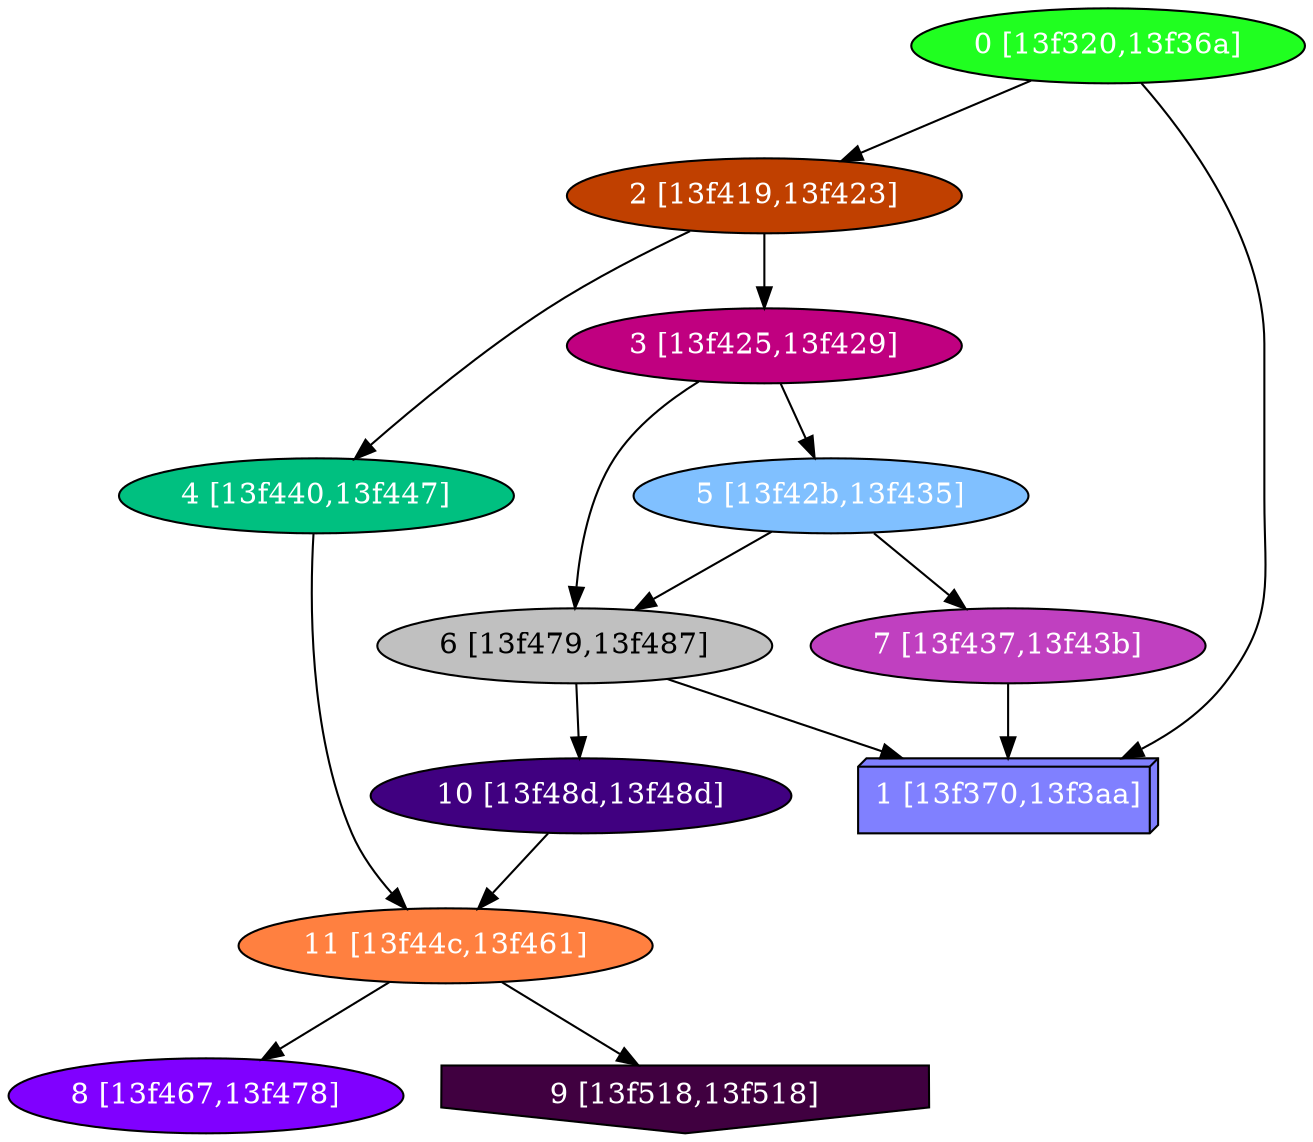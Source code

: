 diGraph libnss3{
	libnss3_0  [style=filled fillcolor="#20FF20" fontcolor="#ffffff" shape=oval label="0 [13f320,13f36a]"]
	libnss3_1  [style=filled fillcolor="#8080FF" fontcolor="#ffffff" shape=box3d label="1 [13f370,13f3aa]"]
	libnss3_2  [style=filled fillcolor="#C04000" fontcolor="#ffffff" shape=oval label="2 [13f419,13f423]"]
	libnss3_3  [style=filled fillcolor="#C00080" fontcolor="#ffffff" shape=oval label="3 [13f425,13f429]"]
	libnss3_4  [style=filled fillcolor="#00C080" fontcolor="#ffffff" shape=oval label="4 [13f440,13f447]"]
	libnss3_5  [style=filled fillcolor="#80C0FF" fontcolor="#ffffff" shape=oval label="5 [13f42b,13f435]"]
	libnss3_6  [style=filled fillcolor="#C0C0C0" fontcolor="#000000" shape=oval label="6 [13f479,13f487]"]
	libnss3_7  [style=filled fillcolor="#C040C0" fontcolor="#ffffff" shape=oval label="7 [13f437,13f43b]"]
	libnss3_8  [style=filled fillcolor="#8000FF" fontcolor="#ffffff" shape=oval label="8 [13f467,13f478]"]
	libnss3_9  [style=filled fillcolor="#400040" fontcolor="#ffffff" shape=invhouse label="9 [13f518,13f518]"]
	libnss3_a  [style=filled fillcolor="#400080" fontcolor="#ffffff" shape=oval label="10 [13f48d,13f48d]"]
	libnss3_b  [style=filled fillcolor="#FF8040" fontcolor="#ffffff" shape=oval label="11 [13f44c,13f461]"]

	libnss3_0 -> libnss3_1
	libnss3_0 -> libnss3_2
	libnss3_2 -> libnss3_3
	libnss3_2 -> libnss3_4
	libnss3_3 -> libnss3_5
	libnss3_3 -> libnss3_6
	libnss3_4 -> libnss3_b
	libnss3_5 -> libnss3_6
	libnss3_5 -> libnss3_7
	libnss3_6 -> libnss3_1
	libnss3_6 -> libnss3_a
	libnss3_7 -> libnss3_1
	libnss3_a -> libnss3_b
	libnss3_b -> libnss3_8
	libnss3_b -> libnss3_9
}